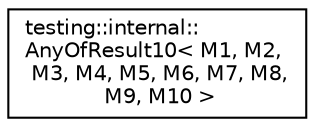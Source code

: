 digraph "Graphical Class Hierarchy"
{
  edge [fontname="Helvetica",fontsize="10",labelfontname="Helvetica",labelfontsize="10"];
  node [fontname="Helvetica",fontsize="10",shape=record];
  rankdir="LR";
  Node0 [label="testing::internal::\lAnyOfResult10\< M1, M2,\l M3, M4, M5, M6, M7, M8,\l M9, M10 \>",height=0.2,width=0.4,color="black", fillcolor="white", style="filled",URL="$structtesting_1_1internal_1_1AnyOfResult10.html"];
}
